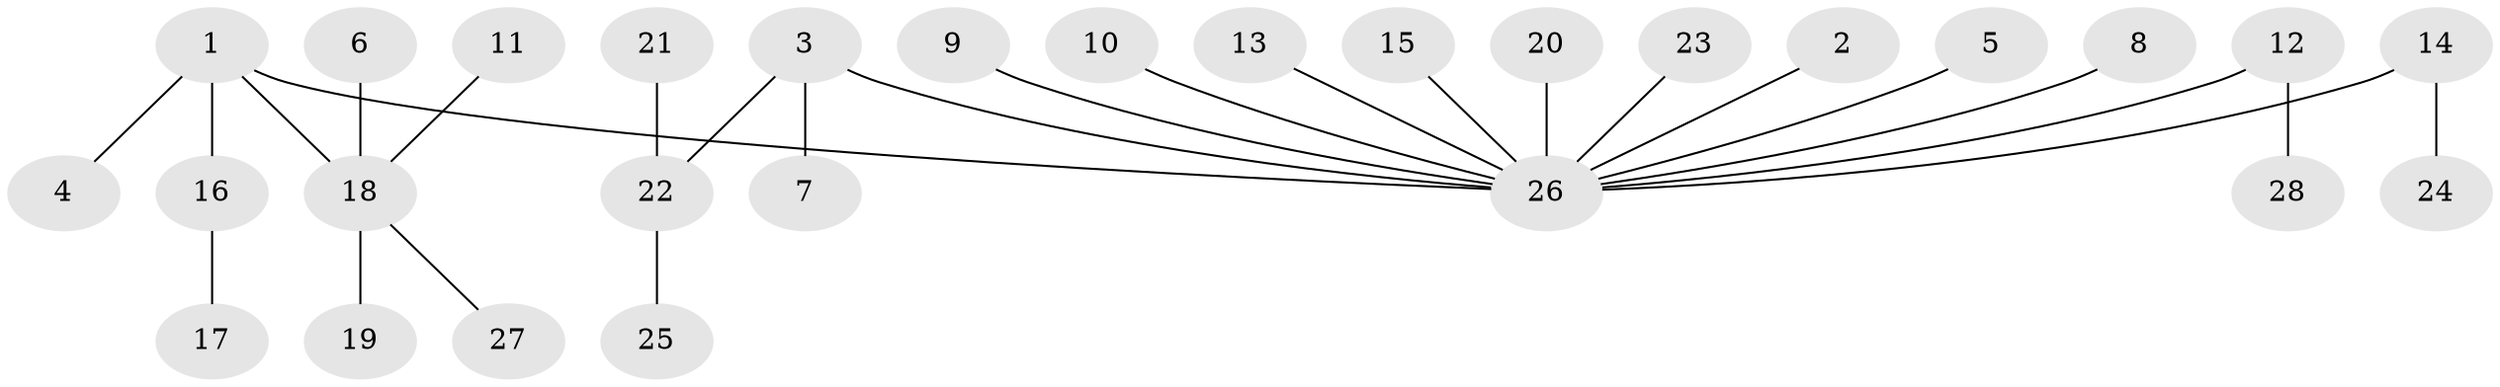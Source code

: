 // original degree distribution, {7: 0.03571428571428571, 3: 0.16071428571428573, 2: 0.25, 4: 0.017857142857142856, 1: 0.5178571428571429, 8: 0.017857142857142856}
// Generated by graph-tools (version 1.1) at 2025/50/03/09/25 03:50:23]
// undirected, 28 vertices, 27 edges
graph export_dot {
graph [start="1"]
  node [color=gray90,style=filled];
  1;
  2;
  3;
  4;
  5;
  6;
  7;
  8;
  9;
  10;
  11;
  12;
  13;
  14;
  15;
  16;
  17;
  18;
  19;
  20;
  21;
  22;
  23;
  24;
  25;
  26;
  27;
  28;
  1 -- 4 [weight=1.0];
  1 -- 16 [weight=1.0];
  1 -- 18 [weight=1.0];
  1 -- 26 [weight=1.0];
  2 -- 26 [weight=1.0];
  3 -- 7 [weight=1.0];
  3 -- 22 [weight=1.0];
  3 -- 26 [weight=1.0];
  5 -- 26 [weight=1.0];
  6 -- 18 [weight=1.0];
  8 -- 26 [weight=1.0];
  9 -- 26 [weight=1.0];
  10 -- 26 [weight=1.0];
  11 -- 18 [weight=1.0];
  12 -- 26 [weight=1.0];
  12 -- 28 [weight=1.0];
  13 -- 26 [weight=1.0];
  14 -- 24 [weight=1.0];
  14 -- 26 [weight=1.0];
  15 -- 26 [weight=1.0];
  16 -- 17 [weight=1.0];
  18 -- 19 [weight=1.0];
  18 -- 27 [weight=1.0];
  20 -- 26 [weight=1.0];
  21 -- 22 [weight=1.0];
  22 -- 25 [weight=1.0];
  23 -- 26 [weight=1.0];
}
